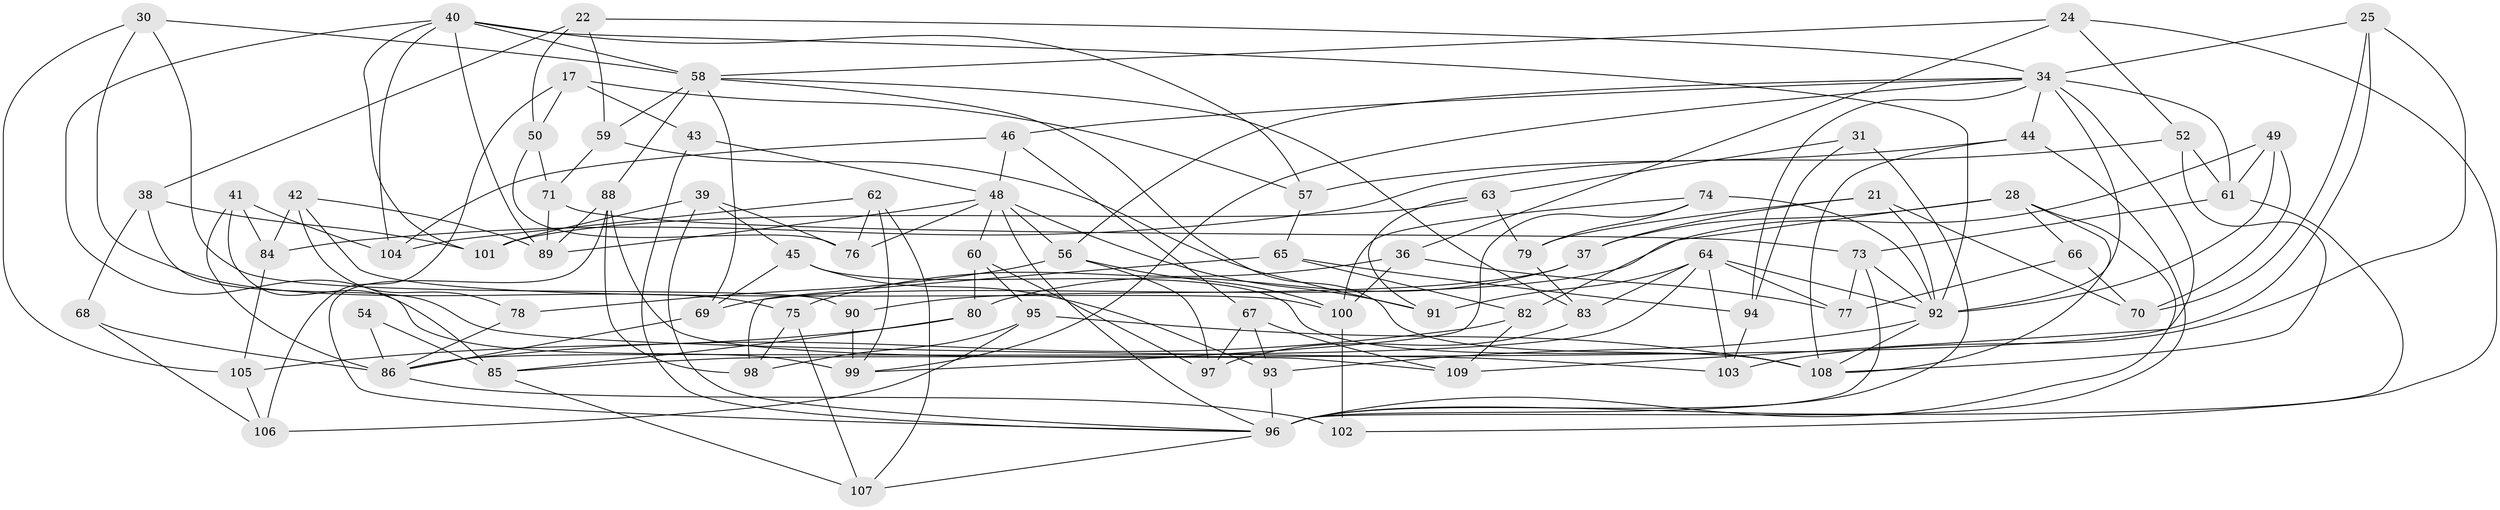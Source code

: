 // original degree distribution, {4: 1.0}
// Generated by graph-tools (version 1.1) at 2025/02/03/04/25 22:02:08]
// undirected, 76 vertices, 171 edges
graph export_dot {
graph [start="1"]
  node [color=gray90,style=filled];
  17;
  21;
  22;
  24;
  25;
  28 [super="+23"];
  30;
  31;
  34 [super="+16"];
  36;
  37;
  38;
  39;
  40 [super="+6+9"];
  41;
  42;
  43;
  44;
  45;
  46;
  48 [super="+1+12"];
  49;
  50;
  52;
  54;
  56 [super="+29"];
  57;
  58 [super="+51"];
  59;
  60;
  61 [super="+47"];
  62;
  63;
  64 [super="+14"];
  65;
  66;
  67;
  68;
  69;
  70;
  71;
  73 [super="+33"];
  74;
  75;
  76;
  77;
  78;
  79;
  80;
  82;
  83;
  84;
  85 [super="+27"];
  86 [super="+15+55+35"];
  88 [super="+11"];
  89 [super="+87"];
  90;
  91;
  92 [super="+81"];
  93;
  94;
  95;
  96 [super="+4+26+32"];
  97;
  98;
  99 [super="+72"];
  100 [super="+19"];
  101;
  102;
  103;
  104;
  105;
  106;
  107;
  108 [super="+3+20"];
  109;
  17 -- 106;
  17 -- 50;
  17 -- 43;
  17 -- 57;
  21 -- 70;
  21 -- 37;
  21 -- 79;
  21 -- 92;
  22 -- 38;
  22 -- 50;
  22 -- 59;
  22 -- 34;
  24 -- 102;
  24 -- 36;
  24 -- 52;
  24 -- 58;
  25 -- 103;
  25 -- 70;
  25 -- 34;
  25 -- 85;
  28 -- 66 [weight=2];
  28 -- 37;
  28 -- 82;
  28 -- 108;
  28 -- 96;
  30 -- 90;
  30 -- 75;
  30 -- 58;
  30 -- 105;
  31 -- 96 [weight=2];
  31 -- 63;
  31 -- 94;
  34 -- 99;
  34 -- 44;
  34 -- 109;
  34 -- 46;
  34 -- 56;
  34 -- 92;
  34 -- 61;
  34 -- 94;
  36 -- 75;
  36 -- 100;
  36 -- 77;
  37 -- 90;
  37 -- 80;
  38 -- 103;
  38 -- 101;
  38 -- 68;
  39 -- 76;
  39 -- 101;
  39 -- 45;
  39 -- 96;
  40 -- 57;
  40 -- 101;
  40 -- 99;
  40 -- 92 [weight=2];
  40 -- 89;
  40 -- 104;
  40 -- 58;
  41 -- 84;
  41 -- 104;
  41 -- 85;
  41 -- 86;
  42 -- 89;
  42 -- 84;
  42 -- 78;
  42 -- 100;
  43 -- 96 [weight=2];
  43 -- 48;
  44 -- 57;
  44 -- 108;
  44 -- 96;
  45 -- 69;
  45 -- 93;
  45 -- 108;
  46 -- 67;
  46 -- 48;
  46 -- 104;
  48 -- 91;
  48 -- 56;
  48 -- 60;
  48 -- 76;
  48 -- 96;
  48 -- 89;
  49 -- 61;
  49 -- 70;
  49 -- 69;
  49 -- 92;
  50 -- 76;
  50 -- 71;
  52 -- 84;
  52 -- 61;
  52 -- 108;
  54 -- 85 [weight=2];
  54 -- 86 [weight=2];
  56 -- 78 [weight=2];
  56 -- 100;
  56 -- 97;
  57 -- 65;
  58 -- 83;
  58 -- 108;
  58 -- 69;
  58 -- 59;
  58 -- 88;
  59 -- 91;
  59 -- 71;
  60 -- 95;
  60 -- 97;
  60 -- 80;
  61 -- 96 [weight=2];
  61 -- 73;
  62 -- 107;
  62 -- 99;
  62 -- 104;
  62 -- 76;
  63 -- 91;
  63 -- 79;
  63 -- 101;
  64 -- 77;
  64 -- 103;
  64 -- 83;
  64 -- 91;
  64 -- 92;
  64 -- 86;
  65 -- 82;
  65 -- 98;
  65 -- 94;
  66 -- 77;
  66 -- 70;
  67 -- 93;
  67 -- 109;
  67 -- 97;
  68 -- 106;
  68 -- 86 [weight=2];
  69 -- 86;
  71 -- 73;
  71 -- 89;
  73 -- 77;
  73 -- 92 [weight=2];
  73 -- 96;
  74 -- 99;
  74 -- 79;
  74 -- 100;
  74 -- 92;
  75 -- 107;
  75 -- 98;
  78 -- 86;
  79 -- 83;
  80 -- 105;
  80 -- 85;
  82 -- 109;
  82 -- 86;
  83 -- 97;
  84 -- 105;
  85 -- 107;
  86 -- 102;
  88 -- 98;
  88 -- 96;
  88 -- 89 [weight=2];
  88 -- 109;
  90 -- 99 [weight=2];
  92 -- 108 [weight=2];
  92 -- 93;
  93 -- 96;
  94 -- 103;
  95 -- 106;
  95 -- 98;
  95 -- 108;
  96 -- 107;
  100 -- 102 [weight=2];
  105 -- 106;
}
